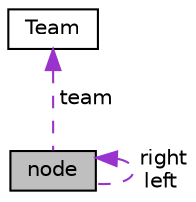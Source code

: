 digraph "node"
{
  edge [fontname="Helvetica",fontsize="10",labelfontname="Helvetica",labelfontsize="10"];
  node [fontname="Helvetica",fontsize="10",shape=record];
  Node1 [label="node",height=0.2,width=0.4,color="black", fillcolor="grey75", style="filled", fontcolor="black"];
  Node1 -> Node1 [dir="back",color="darkorchid3",fontsize="10",style="dashed",label=" right\nleft" ];
  Node2 -> Node1 [dir="back",color="darkorchid3",fontsize="10",style="dashed",label=" team" ];
  Node2 [label="Team",height=0.2,width=0.4,color="black", fillcolor="white", style="filled",URL="$structTeam.html"];
}
